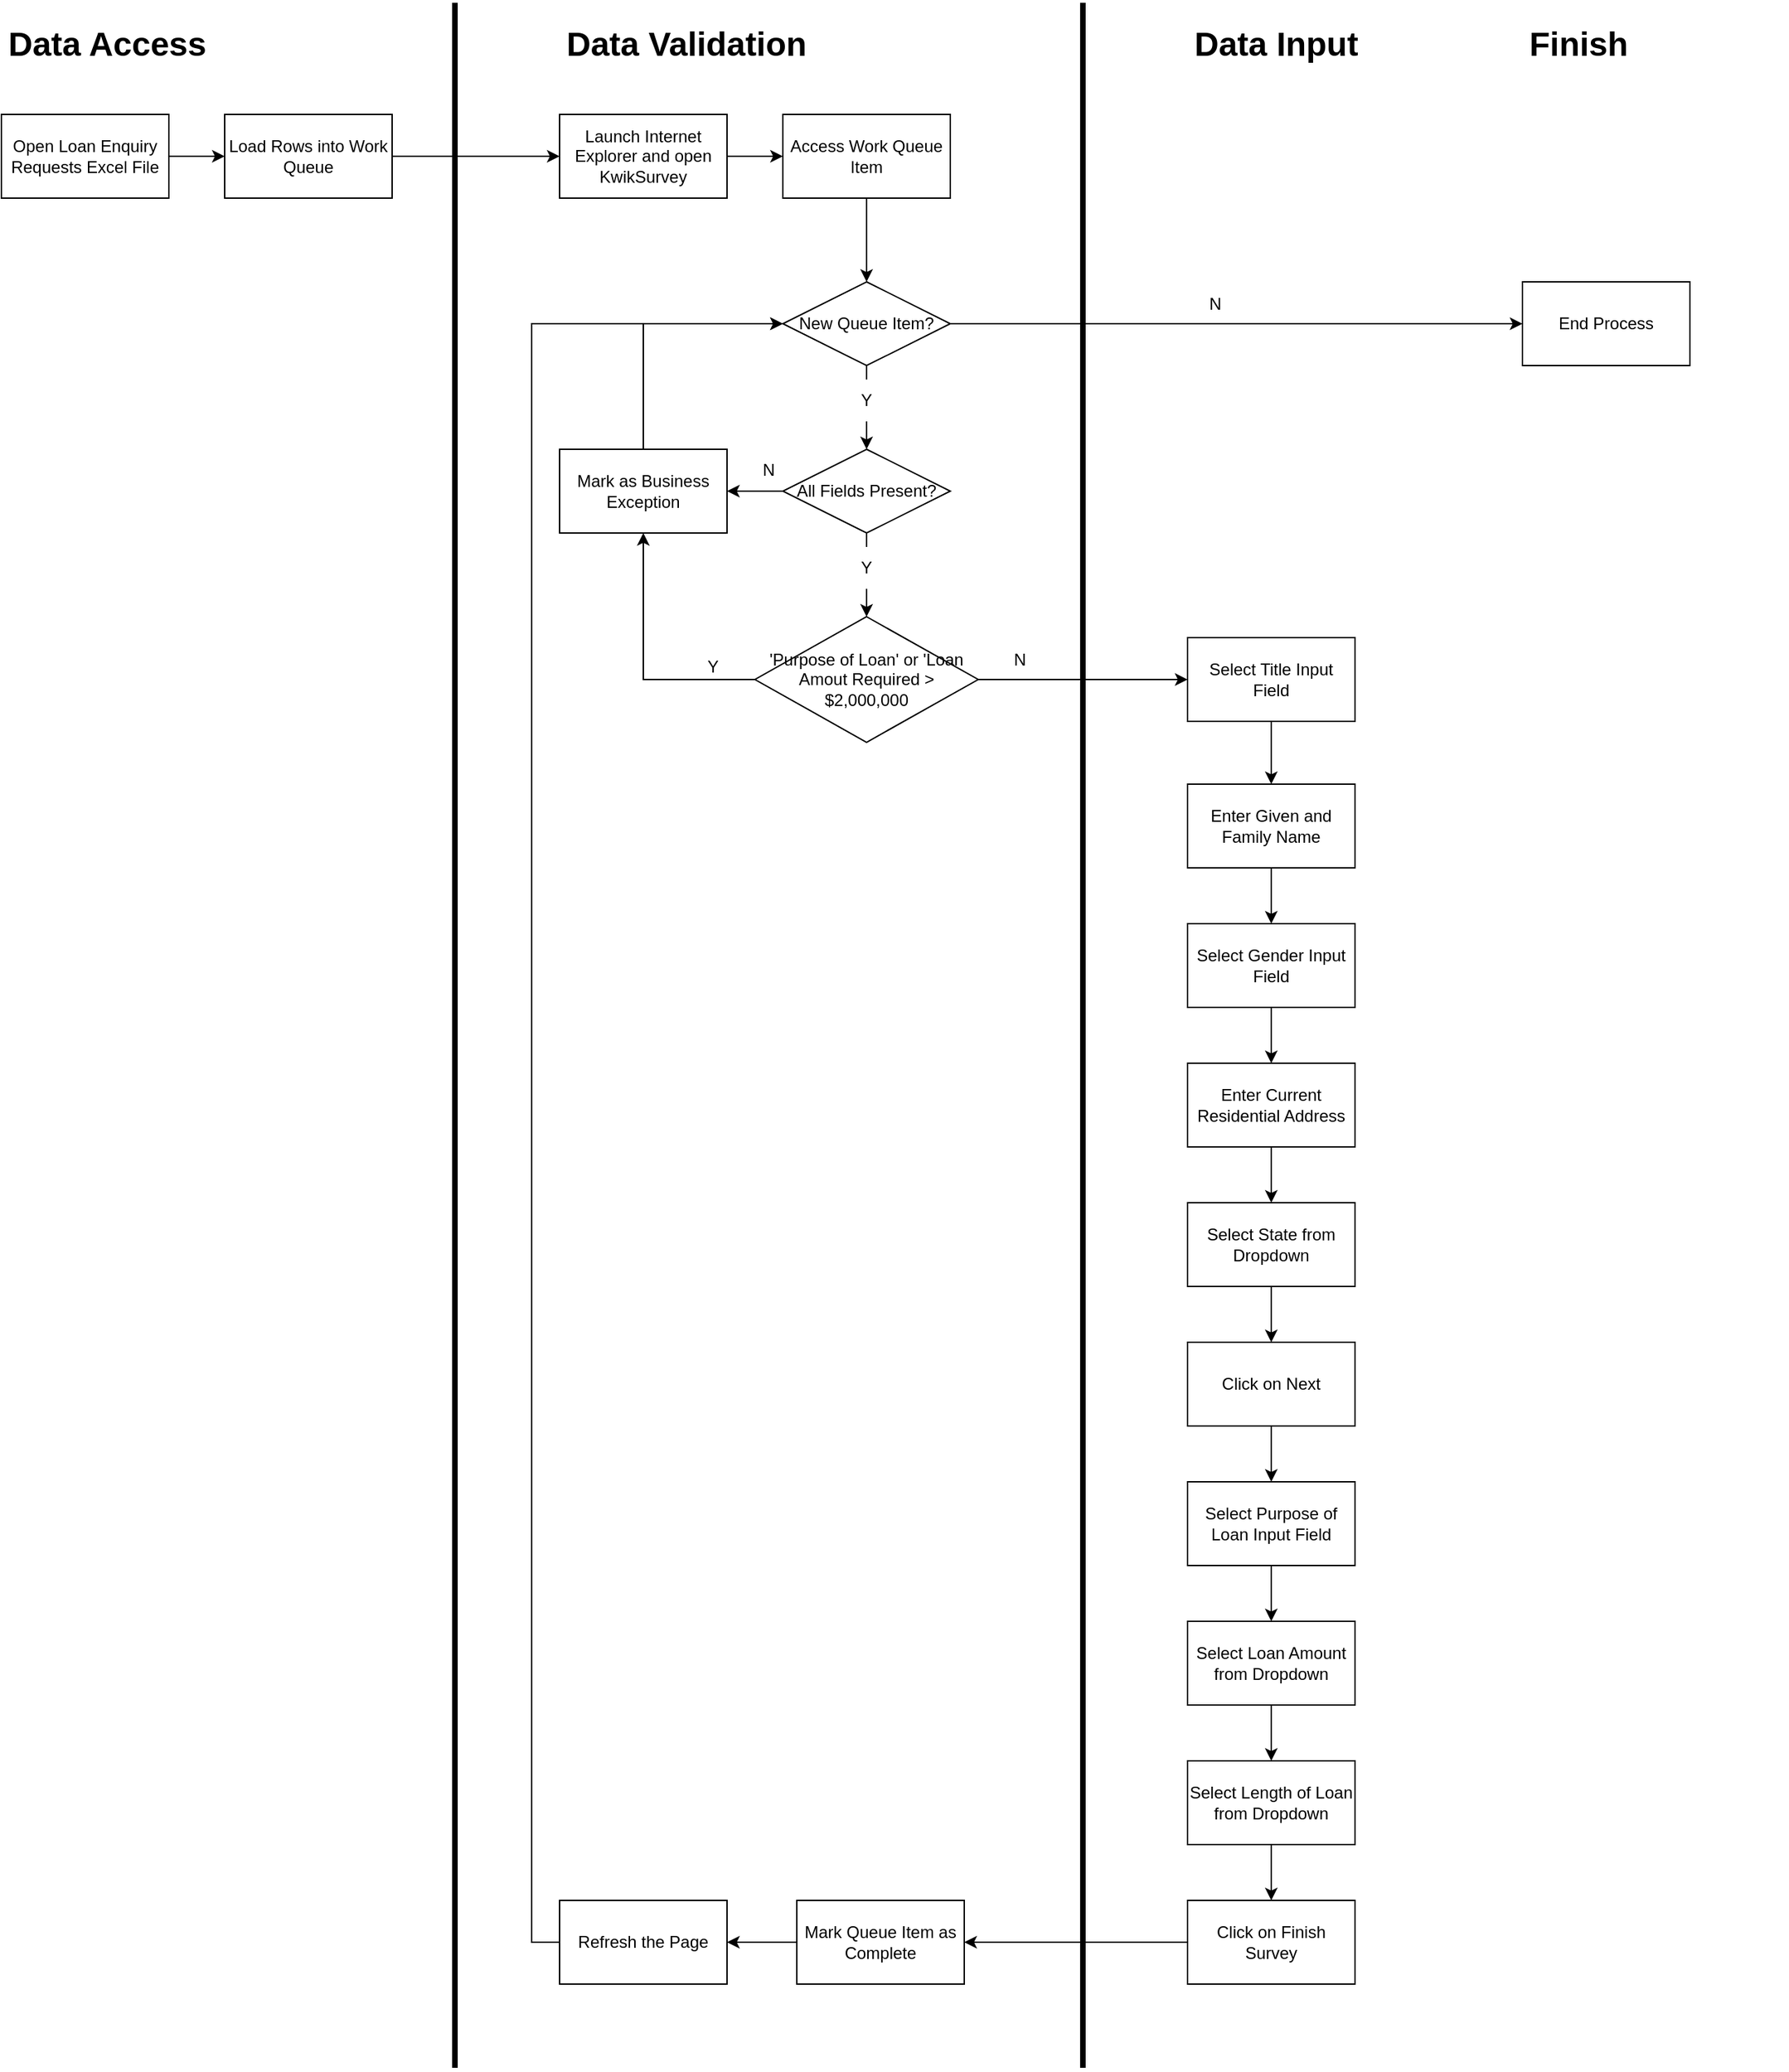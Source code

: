 <mxfile version="18.0.2" type="github">
  <diagram id="U8ebJ5xUTrtA2iBMNmvC" name="Page-1">
    <mxGraphModel dx="1298" dy="1824" grid="1" gridSize="10" guides="1" tooltips="1" connect="1" arrows="1" fold="1" page="1" pageScale="1" pageWidth="850" pageHeight="1100" math="0" shadow="0">
      <root>
        <mxCell id="0" />
        <mxCell id="1" parent="0" />
        <mxCell id="oEMK2DDUVSLNxm1tjfRJ-298" value="Y" style="text;strokeColor=none;fillColor=none;align=center;verticalAlign=middle;rounded=0;" vertex="1" parent="1">
          <mxGeometry x="560" y="460" width="60" height="30" as="geometry" />
        </mxCell>
        <mxCell id="oEMK2DDUVSLNxm1tjfRJ-281" style="edgeStyle=none;rounded=0;orthogonalLoop=1;jettySize=auto;html=1;exitX=1;exitY=0.5;exitDx=0;exitDy=0;entryX=0;entryY=0.5;entryDx=0;entryDy=0;" edge="1" parent="1" source="oEMK2DDUVSLNxm1tjfRJ-1" target="oEMK2DDUVSLNxm1tjfRJ-2">
          <mxGeometry relative="1" as="geometry">
            <Array as="points">
              <mxPoint x="240" y="110" />
            </Array>
          </mxGeometry>
        </mxCell>
        <mxCell id="oEMK2DDUVSLNxm1tjfRJ-1" value="Open Loan Enquiry Requests Excel File" style="rounded=0;whiteSpace=wrap;html=1;" vertex="1" parent="1">
          <mxGeometry x="80" y="80" width="120" height="60" as="geometry" />
        </mxCell>
        <mxCell id="oEMK2DDUVSLNxm1tjfRJ-282" style="edgeStyle=none;rounded=0;orthogonalLoop=1;jettySize=auto;html=1;exitX=1;exitY=0.5;exitDx=0;exitDy=0;entryX=0;entryY=0.5;entryDx=0;entryDy=0;" edge="1" parent="1" source="oEMK2DDUVSLNxm1tjfRJ-2" target="oEMK2DDUVSLNxm1tjfRJ-3">
          <mxGeometry relative="1" as="geometry">
            <mxPoint x="440" y="110" as="sourcePoint" />
          </mxGeometry>
        </mxCell>
        <mxCell id="oEMK2DDUVSLNxm1tjfRJ-2" value="Load Rows into Work Queue" style="rounded=0;whiteSpace=wrap;html=1;" vertex="1" parent="1">
          <mxGeometry x="240" y="80" width="120" height="60" as="geometry" />
        </mxCell>
        <mxCell id="oEMK2DDUVSLNxm1tjfRJ-283" style="edgeStyle=none;rounded=0;orthogonalLoop=1;jettySize=auto;html=1;exitX=1;exitY=0.5;exitDx=0;exitDy=0;entryX=0;entryY=0.5;entryDx=0;entryDy=0;" edge="1" parent="1" source="oEMK2DDUVSLNxm1tjfRJ-3" target="oEMK2DDUVSLNxm1tjfRJ-4">
          <mxGeometry relative="1" as="geometry" />
        </mxCell>
        <mxCell id="oEMK2DDUVSLNxm1tjfRJ-3" value="Launch Internet Explorer and open KwikSurvey" style="rounded=0;whiteSpace=wrap;html=1;" vertex="1" parent="1">
          <mxGeometry x="480" y="80" width="120" height="60" as="geometry" />
        </mxCell>
        <mxCell id="oEMK2DDUVSLNxm1tjfRJ-284" style="edgeStyle=none;rounded=0;orthogonalLoop=1;jettySize=auto;html=1;exitX=0.5;exitY=1;exitDx=0;exitDy=0;entryX=0.5;entryY=0;entryDx=0;entryDy=0;" edge="1" parent="1" source="oEMK2DDUVSLNxm1tjfRJ-4" target="oEMK2DDUVSLNxm1tjfRJ-5">
          <mxGeometry relative="1" as="geometry" />
        </mxCell>
        <mxCell id="oEMK2DDUVSLNxm1tjfRJ-4" value="Access Work Queue Item" style="rounded=0;whiteSpace=wrap;html=1;" vertex="1" parent="1">
          <mxGeometry x="640" y="80" width="120" height="60" as="geometry" />
        </mxCell>
        <mxCell id="oEMK2DDUVSLNxm1tjfRJ-286" style="edgeStyle=none;rounded=0;orthogonalLoop=1;jettySize=auto;html=1;exitX=0.5;exitY=1;exitDx=0;exitDy=0;startArrow=none;" edge="1" parent="1" source="oEMK2DDUVSLNxm1tjfRJ-287">
          <mxGeometry relative="1" as="geometry">
            <mxPoint x="700" y="320" as="targetPoint" />
          </mxGeometry>
        </mxCell>
        <mxCell id="oEMK2DDUVSLNxm1tjfRJ-340" style="edgeStyle=none;rounded=0;orthogonalLoop=1;jettySize=auto;html=1;exitX=1;exitY=0.5;exitDx=0;exitDy=0;entryX=0;entryY=0.5;entryDx=0;entryDy=0;" edge="1" parent="1" source="oEMK2DDUVSLNxm1tjfRJ-5" target="oEMK2DDUVSLNxm1tjfRJ-339">
          <mxGeometry relative="1" as="geometry" />
        </mxCell>
        <mxCell id="oEMK2DDUVSLNxm1tjfRJ-5" value="New Queue Item?" style="rhombus;whiteSpace=wrap;html=1;" vertex="1" parent="1">
          <mxGeometry x="640" y="200" width="120" height="60" as="geometry" />
        </mxCell>
        <mxCell id="oEMK2DDUVSLNxm1tjfRJ-287" value="Y" style="text;html=1;strokeColor=none;fillColor=none;align=center;verticalAlign=middle;whiteSpace=wrap;rounded=0;" vertex="1" parent="1">
          <mxGeometry x="670" y="270" width="60" height="30" as="geometry" />
        </mxCell>
        <mxCell id="oEMK2DDUVSLNxm1tjfRJ-288" value="" style="edgeStyle=none;rounded=0;orthogonalLoop=1;jettySize=auto;html=1;exitX=0.5;exitY=1;exitDx=0;exitDy=0;endArrow=none;" edge="1" parent="1" source="oEMK2DDUVSLNxm1tjfRJ-5" target="oEMK2DDUVSLNxm1tjfRJ-287">
          <mxGeometry relative="1" as="geometry">
            <mxPoint x="700" y="260" as="sourcePoint" />
            <mxPoint x="700" y="320" as="targetPoint" />
          </mxGeometry>
        </mxCell>
        <mxCell id="oEMK2DDUVSLNxm1tjfRJ-291" value="" style="edgeStyle=none;rounded=0;orthogonalLoop=1;jettySize=auto;html=1;" edge="1" parent="1" source="oEMK2DDUVSLNxm1tjfRJ-289" target="oEMK2DDUVSLNxm1tjfRJ-290">
          <mxGeometry relative="1" as="geometry" />
        </mxCell>
        <mxCell id="oEMK2DDUVSLNxm1tjfRJ-303" style="edgeStyle=none;rounded=0;orthogonalLoop=1;jettySize=auto;html=1;exitX=0.5;exitY=1;exitDx=0;exitDy=0;entryX=0.5;entryY=0;entryDx=0;entryDy=0;startArrow=none;" edge="1" parent="1" source="oEMK2DDUVSLNxm1tjfRJ-304" target="oEMK2DDUVSLNxm1tjfRJ-296">
          <mxGeometry relative="1" as="geometry" />
        </mxCell>
        <mxCell id="oEMK2DDUVSLNxm1tjfRJ-289" value="All Fields Present?" style="rhombus;whiteSpace=wrap;html=1;" vertex="1" parent="1">
          <mxGeometry x="640" y="320" width="120" height="60" as="geometry" />
        </mxCell>
        <mxCell id="oEMK2DDUVSLNxm1tjfRJ-295" style="edgeStyle=orthogonalEdgeStyle;rounded=0;orthogonalLoop=1;jettySize=auto;html=1;exitX=0.5;exitY=0;exitDx=0;exitDy=0;entryX=0;entryY=0.5;entryDx=0;entryDy=0;" edge="1" parent="1" source="oEMK2DDUVSLNxm1tjfRJ-290" target="oEMK2DDUVSLNxm1tjfRJ-5">
          <mxGeometry relative="1" as="geometry" />
        </mxCell>
        <mxCell id="oEMK2DDUVSLNxm1tjfRJ-290" value="Mark as Business Exception" style="rounded=0;whiteSpace=wrap;html=1;" vertex="1" parent="1">
          <mxGeometry x="480" y="320" width="120" height="60" as="geometry" />
        </mxCell>
        <mxCell id="oEMK2DDUVSLNxm1tjfRJ-292" value="N" style="text;html=1;strokeColor=none;fillColor=none;align=center;verticalAlign=middle;whiteSpace=wrap;rounded=0;" vertex="1" parent="1">
          <mxGeometry x="600" y="320" width="60" height="30" as="geometry" />
        </mxCell>
        <mxCell id="oEMK2DDUVSLNxm1tjfRJ-297" style="edgeStyle=orthogonalEdgeStyle;rounded=0;orthogonalLoop=1;jettySize=auto;html=1;entryX=0.5;entryY=1;entryDx=0;entryDy=0;" edge="1" parent="1" source="oEMK2DDUVSLNxm1tjfRJ-296" target="oEMK2DDUVSLNxm1tjfRJ-290">
          <mxGeometry relative="1" as="geometry" />
        </mxCell>
        <mxCell id="oEMK2DDUVSLNxm1tjfRJ-296" value="&#39;Purpose of Loan&#39; or &#39;Loan Amout Required &amp;gt; $2,000,000" style="rhombus;whiteSpace=wrap;html=1;" vertex="1" parent="1">
          <mxGeometry x="620" y="440" width="160" height="90" as="geometry" />
        </mxCell>
        <mxCell id="oEMK2DDUVSLNxm1tjfRJ-304" value="Y" style="text;html=1;strokeColor=none;fillColor=none;align=center;verticalAlign=middle;whiteSpace=wrap;rounded=0;" vertex="1" parent="1">
          <mxGeometry x="670" y="390" width="60" height="30" as="geometry" />
        </mxCell>
        <mxCell id="oEMK2DDUVSLNxm1tjfRJ-305" value="" style="edgeStyle=none;rounded=0;orthogonalLoop=1;jettySize=auto;html=1;exitX=0.5;exitY=1;exitDx=0;exitDy=0;entryX=0.5;entryY=0;entryDx=0;entryDy=0;endArrow=none;" edge="1" parent="1" source="oEMK2DDUVSLNxm1tjfRJ-289" target="oEMK2DDUVSLNxm1tjfRJ-304">
          <mxGeometry relative="1" as="geometry">
            <mxPoint x="700" y="380" as="sourcePoint" />
            <mxPoint x="700" y="440" as="targetPoint" />
          </mxGeometry>
        </mxCell>
        <mxCell id="oEMK2DDUVSLNxm1tjfRJ-316" style="edgeStyle=none;rounded=0;orthogonalLoop=1;jettySize=auto;html=1;exitX=0.5;exitY=1;exitDx=0;exitDy=0;entryX=0.5;entryY=0;entryDx=0;entryDy=0;" edge="1" parent="1" source="oEMK2DDUVSLNxm1tjfRJ-306" target="oEMK2DDUVSLNxm1tjfRJ-315">
          <mxGeometry relative="1" as="geometry" />
        </mxCell>
        <mxCell id="oEMK2DDUVSLNxm1tjfRJ-306" value="Select Title Input Field" style="rounded=0;whiteSpace=wrap;html=1;" vertex="1" parent="1">
          <mxGeometry x="930" y="455" width="120" height="60" as="geometry" />
        </mxCell>
        <mxCell id="oEMK2DDUVSLNxm1tjfRJ-309" value="" style="edgeStyle=none;rounded=0;orthogonalLoop=1;jettySize=auto;html=1;exitX=1;exitY=0.5;exitDx=0;exitDy=0;entryX=0;entryY=0.5;entryDx=0;entryDy=0;endArrow=none;startArrow=none;" edge="1" parent="1" target="oEMK2DDUVSLNxm1tjfRJ-306">
          <mxGeometry relative="1" as="geometry">
            <mxPoint x="930" y="470" as="sourcePoint" />
            <mxPoint x="790" y="600" as="targetPoint" />
          </mxGeometry>
        </mxCell>
        <mxCell id="oEMK2DDUVSLNxm1tjfRJ-321" style="edgeStyle=none;rounded=0;orthogonalLoop=1;jettySize=auto;html=1;exitX=0.5;exitY=1;exitDx=0;exitDy=0;entryX=0.5;entryY=0;entryDx=0;entryDy=0;" edge="1" parent="1" source="oEMK2DDUVSLNxm1tjfRJ-315" target="oEMK2DDUVSLNxm1tjfRJ-317">
          <mxGeometry relative="1" as="geometry" />
        </mxCell>
        <mxCell id="oEMK2DDUVSLNxm1tjfRJ-315" value="Enter Given and Family Name" style="rounded=0;whiteSpace=wrap;html=1;" vertex="1" parent="1">
          <mxGeometry x="930" y="560" width="120" height="60" as="geometry" />
        </mxCell>
        <mxCell id="oEMK2DDUVSLNxm1tjfRJ-322" style="edgeStyle=none;rounded=0;orthogonalLoop=1;jettySize=auto;html=1;exitX=0.5;exitY=1;exitDx=0;exitDy=0;entryX=0.5;entryY=0;entryDx=0;entryDy=0;" edge="1" parent="1" source="oEMK2DDUVSLNxm1tjfRJ-317" target="oEMK2DDUVSLNxm1tjfRJ-318">
          <mxGeometry relative="1" as="geometry" />
        </mxCell>
        <mxCell id="oEMK2DDUVSLNxm1tjfRJ-317" value="Select Gender Input Field" style="rounded=0;whiteSpace=wrap;html=1;" vertex="1" parent="1">
          <mxGeometry x="930" y="660" width="120" height="60" as="geometry" />
        </mxCell>
        <mxCell id="oEMK2DDUVSLNxm1tjfRJ-323" style="edgeStyle=none;rounded=0;orthogonalLoop=1;jettySize=auto;html=1;exitX=0.5;exitY=1;exitDx=0;exitDy=0;entryX=0.5;entryY=0;entryDx=0;entryDy=0;" edge="1" parent="1" source="oEMK2DDUVSLNxm1tjfRJ-318" target="oEMK2DDUVSLNxm1tjfRJ-319">
          <mxGeometry relative="1" as="geometry" />
        </mxCell>
        <mxCell id="oEMK2DDUVSLNxm1tjfRJ-318" value="Enter Current Residential Address" style="rounded=0;whiteSpace=wrap;html=1;" vertex="1" parent="1">
          <mxGeometry x="930" y="760" width="120" height="60" as="geometry" />
        </mxCell>
        <mxCell id="oEMK2DDUVSLNxm1tjfRJ-324" style="edgeStyle=none;rounded=0;orthogonalLoop=1;jettySize=auto;html=1;exitX=0.5;exitY=1;exitDx=0;exitDy=0;entryX=0.5;entryY=0;entryDx=0;entryDy=0;" edge="1" parent="1" source="oEMK2DDUVSLNxm1tjfRJ-319" target="oEMK2DDUVSLNxm1tjfRJ-331">
          <mxGeometry relative="1" as="geometry" />
        </mxCell>
        <mxCell id="oEMK2DDUVSLNxm1tjfRJ-319" value="Select State from Dropdown" style="rounded=0;whiteSpace=wrap;html=1;" vertex="1" parent="1">
          <mxGeometry x="930" y="860" width="120" height="60" as="geometry" />
        </mxCell>
        <mxCell id="oEMK2DDUVSLNxm1tjfRJ-328" style="edgeStyle=none;rounded=0;orthogonalLoop=1;jettySize=auto;html=1;exitX=0.5;exitY=1;exitDx=0;exitDy=0;entryX=0.5;entryY=0;entryDx=0;entryDy=0;" edge="1" parent="1" source="oEMK2DDUVSLNxm1tjfRJ-320" target="oEMK2DDUVSLNxm1tjfRJ-325">
          <mxGeometry relative="1" as="geometry" />
        </mxCell>
        <mxCell id="oEMK2DDUVSLNxm1tjfRJ-320" value="Select Purpose of Loan Input Field" style="rounded=0;whiteSpace=wrap;html=1;" vertex="1" parent="1">
          <mxGeometry x="930" y="1060" width="120" height="60" as="geometry" />
        </mxCell>
        <mxCell id="oEMK2DDUVSLNxm1tjfRJ-329" style="edgeStyle=none;rounded=0;orthogonalLoop=1;jettySize=auto;html=1;exitX=0.5;exitY=1;exitDx=0;exitDy=0;entryX=0.5;entryY=0;entryDx=0;entryDy=0;" edge="1" parent="1" source="oEMK2DDUVSLNxm1tjfRJ-325" target="oEMK2DDUVSLNxm1tjfRJ-326">
          <mxGeometry relative="1" as="geometry" />
        </mxCell>
        <mxCell id="oEMK2DDUVSLNxm1tjfRJ-325" value="Select Loan Amount from Dropdown" style="rounded=0;whiteSpace=wrap;html=1;" vertex="1" parent="1">
          <mxGeometry x="930" y="1160" width="120" height="60" as="geometry" />
        </mxCell>
        <mxCell id="oEMK2DDUVSLNxm1tjfRJ-330" style="edgeStyle=none;rounded=0;orthogonalLoop=1;jettySize=auto;html=1;exitX=0.5;exitY=1;exitDx=0;exitDy=0;entryX=0.5;entryY=0;entryDx=0;entryDy=0;" edge="1" parent="1" source="oEMK2DDUVSLNxm1tjfRJ-326" target="oEMK2DDUVSLNxm1tjfRJ-327">
          <mxGeometry relative="1" as="geometry" />
        </mxCell>
        <mxCell id="oEMK2DDUVSLNxm1tjfRJ-326" value="&lt;span style=&quot;&quot;&gt;Select Length of Loan from Dropdown&lt;/span&gt;" style="rounded=0;whiteSpace=wrap;html=1;" vertex="1" parent="1">
          <mxGeometry x="930" y="1260" width="120" height="60" as="geometry" />
        </mxCell>
        <mxCell id="oEMK2DDUVSLNxm1tjfRJ-336" style="edgeStyle=none;rounded=0;orthogonalLoop=1;jettySize=auto;html=1;exitX=0;exitY=0.5;exitDx=0;exitDy=0;entryX=1;entryY=0.5;entryDx=0;entryDy=0;" edge="1" parent="1" source="oEMK2DDUVSLNxm1tjfRJ-327" target="oEMK2DDUVSLNxm1tjfRJ-334">
          <mxGeometry relative="1" as="geometry" />
        </mxCell>
        <mxCell id="oEMK2DDUVSLNxm1tjfRJ-327" value="Click on Finish Survey" style="rounded=0;whiteSpace=wrap;html=1;" vertex="1" parent="1">
          <mxGeometry x="930" y="1360" width="120" height="60" as="geometry" />
        </mxCell>
        <mxCell id="oEMK2DDUVSLNxm1tjfRJ-332" style="edgeStyle=none;rounded=0;orthogonalLoop=1;jettySize=auto;html=1;exitX=0.5;exitY=1;exitDx=0;exitDy=0;entryX=0.5;entryY=0;entryDx=0;entryDy=0;" edge="1" parent="1" source="oEMK2DDUVSLNxm1tjfRJ-331" target="oEMK2DDUVSLNxm1tjfRJ-320">
          <mxGeometry relative="1" as="geometry" />
        </mxCell>
        <mxCell id="oEMK2DDUVSLNxm1tjfRJ-331" value="Click on Next" style="rounded=0;whiteSpace=wrap;html=1;" vertex="1" parent="1">
          <mxGeometry x="930" y="960" width="120" height="60" as="geometry" />
        </mxCell>
        <mxCell id="oEMK2DDUVSLNxm1tjfRJ-337" style="edgeStyle=orthogonalEdgeStyle;rounded=0;orthogonalLoop=1;jettySize=auto;html=1;exitX=0;exitY=0.5;exitDx=0;exitDy=0;entryX=1;entryY=0.5;entryDx=0;entryDy=0;" edge="1" parent="1" source="oEMK2DDUVSLNxm1tjfRJ-334" target="oEMK2DDUVSLNxm1tjfRJ-335">
          <mxGeometry relative="1" as="geometry" />
        </mxCell>
        <mxCell id="oEMK2DDUVSLNxm1tjfRJ-334" value="Mark Queue Item as Complete" style="rounded=0;whiteSpace=wrap;html=1;" vertex="1" parent="1">
          <mxGeometry x="650" y="1360" width="120" height="60" as="geometry" />
        </mxCell>
        <mxCell id="oEMK2DDUVSLNxm1tjfRJ-338" style="edgeStyle=orthogonalEdgeStyle;rounded=0;orthogonalLoop=1;jettySize=auto;html=1;exitX=0;exitY=0.5;exitDx=0;exitDy=0;entryX=0;entryY=0.5;entryDx=0;entryDy=0;" edge="1" parent="1" source="oEMK2DDUVSLNxm1tjfRJ-335" target="oEMK2DDUVSLNxm1tjfRJ-5">
          <mxGeometry relative="1" as="geometry">
            <Array as="points">
              <mxPoint x="460" y="1390" />
              <mxPoint x="460" y="230" />
            </Array>
          </mxGeometry>
        </mxCell>
        <mxCell id="oEMK2DDUVSLNxm1tjfRJ-335" value="Refresh the Page" style="rounded=0;whiteSpace=wrap;html=1;" vertex="1" parent="1">
          <mxGeometry x="480" y="1360" width="120" height="60" as="geometry" />
        </mxCell>
        <mxCell id="oEMK2DDUVSLNxm1tjfRJ-339" value="End Process" style="rounded=0;whiteSpace=wrap;html=1;" vertex="1" parent="1">
          <mxGeometry x="1170" y="200" width="120" height="60" as="geometry" />
        </mxCell>
        <mxCell id="oEMK2DDUVSLNxm1tjfRJ-341" value="N" style="text;strokeColor=none;fillColor=none;align=center;verticalAlign=middle;rounded=0;" vertex="1" parent="1">
          <mxGeometry x="920" y="200" width="60" height="30" as="geometry" />
        </mxCell>
        <mxCell id="oEMK2DDUVSLNxm1tjfRJ-343" style="edgeStyle=none;rounded=0;orthogonalLoop=1;jettySize=auto;html=1;exitX=1;exitY=0.5;exitDx=0;exitDy=0;" edge="1" parent="1" source="oEMK2DDUVSLNxm1tjfRJ-296">
          <mxGeometry relative="1" as="geometry">
            <mxPoint x="790" y="470" as="sourcePoint" />
            <mxPoint x="930" y="485" as="targetPoint" />
          </mxGeometry>
        </mxCell>
        <mxCell id="oEMK2DDUVSLNxm1tjfRJ-344" value="&lt;h1&gt;Data Access&lt;/h1&gt;" style="text;html=1;strokeColor=none;fillColor=none;spacing=5;spacingTop=-20;whiteSpace=wrap;overflow=hidden;rounded=0;" vertex="1" parent="1">
          <mxGeometry x="80" y="10" width="190" height="50" as="geometry" />
        </mxCell>
        <mxCell id="oEMK2DDUVSLNxm1tjfRJ-345" value="&lt;h1&gt;Data Validation&lt;/h1&gt;" style="text;html=1;strokeColor=none;fillColor=none;spacing=5;spacingTop=-20;whiteSpace=wrap;overflow=hidden;rounded=0;" vertex="1" parent="1">
          <mxGeometry x="480" y="10" width="190" height="60" as="geometry" />
        </mxCell>
        <mxCell id="oEMK2DDUVSLNxm1tjfRJ-346" value="&lt;h1&gt;Data Input&lt;/h1&gt;" style="text;html=1;strokeColor=none;fillColor=none;spacing=5;spacingTop=-20;whiteSpace=wrap;overflow=hidden;rounded=0;" vertex="1" parent="1">
          <mxGeometry x="930" y="10" width="190" height="45" as="geometry" />
        </mxCell>
        <mxCell id="oEMK2DDUVSLNxm1tjfRJ-347" value="&lt;h1&gt;Finish&lt;/h1&gt;" style="text;html=1;strokeColor=none;fillColor=none;spacing=5;spacingTop=-20;whiteSpace=wrap;overflow=hidden;rounded=0;" vertex="1" parent="1">
          <mxGeometry x="1170" y="10" width="190" height="50" as="geometry" />
        </mxCell>
        <mxCell id="oEMK2DDUVSLNxm1tjfRJ-348" value="" style="line;strokeWidth=4;direction=south;html=1;perimeter=backbonePerimeter;points=[];outlineConnect=0;labelBackgroundColor=#99FFFF;" vertex="1" parent="1">
          <mxGeometry x="400" width="10" height="1480" as="geometry" />
        </mxCell>
        <mxCell id="oEMK2DDUVSLNxm1tjfRJ-350" value="" style="line;strokeWidth=4;direction=south;html=1;perimeter=backbonePerimeter;points=[];outlineConnect=0;labelBackgroundColor=#99FFFF;" vertex="1" parent="1">
          <mxGeometry x="850" width="10" height="1480" as="geometry" />
        </mxCell>
        <mxCell id="oEMK2DDUVSLNxm1tjfRJ-351" value="N" style="text;strokeColor=none;fillColor=none;align=center;verticalAlign=middle;rounded=0;labelBackgroundColor=none;" vertex="1" parent="1">
          <mxGeometry x="780" y="455" width="60" height="30" as="geometry" />
        </mxCell>
      </root>
    </mxGraphModel>
  </diagram>
</mxfile>
